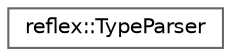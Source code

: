 digraph "Graphical Class Hierarchy"
{
 // LATEX_PDF_SIZE
  bgcolor="transparent";
  edge [fontname=Helvetica,fontsize=10,labelfontname=Helvetica,labelfontsize=10];
  node [fontname=Helvetica,fontsize=10,shape=box,height=0.2,width=0.4];
  rankdir="LR";
  Node0 [id="Node000000",label="reflex::TypeParser",height=0.2,width=0.4,color="grey40", fillcolor="white", style="filled",URL="$classreflex_1_1TypeParser.html",tooltip=" "];
}
